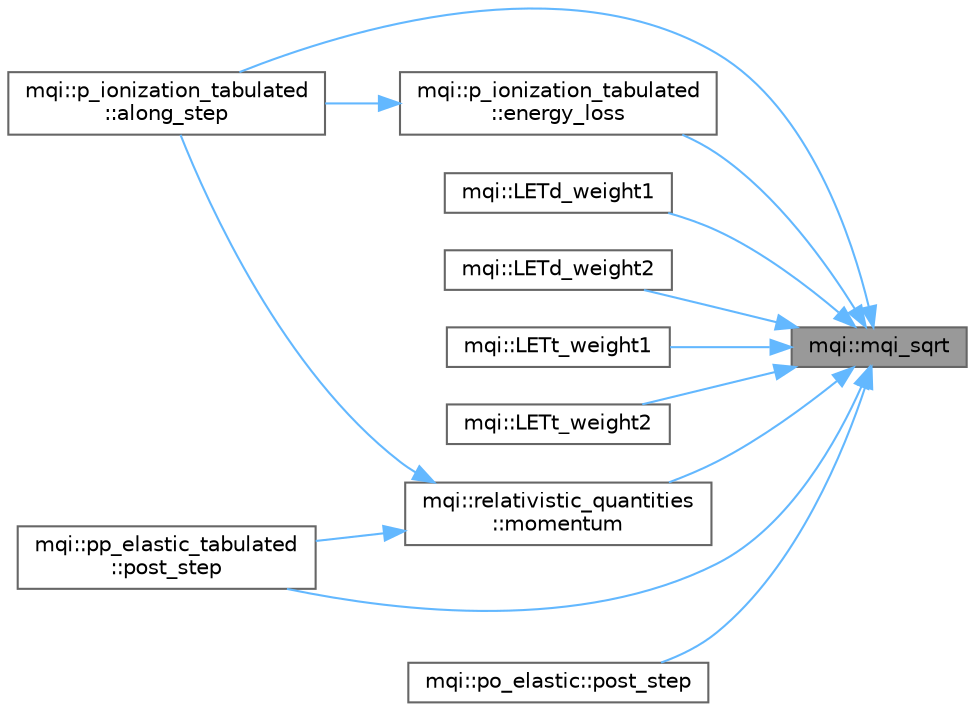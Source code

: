 digraph "mqi::mqi_sqrt"
{
 // LATEX_PDF_SIZE
  bgcolor="transparent";
  edge [fontname=Helvetica,fontsize=10,labelfontname=Helvetica,labelfontsize=10];
  node [fontname=Helvetica,fontsize=10,shape=box,height=0.2,width=0.4];
  rankdir="RL";
  Node1 [id="Node000001",label="mqi::mqi_sqrt",height=0.2,width=0.4,color="gray40", fillcolor="grey60", style="filled", fontcolor="black",tooltip="Calculates the square root. Wrapper for sqrt (double) or sqrtf (float)."];
  Node1 -> Node2 [id="edge1_Node000001_Node000002",dir="back",color="steelblue1",style="solid",tooltip=" "];
  Node2 [id="Node000002",label="mqi::p_ionization_tabulated\l::along_step",height=0.2,width=0.4,color="grey40", fillcolor="white", style="filled",URL="$classmqi_1_1p__ionization__tabulated.html#a6748a8fea3dd0f180b667eaf483a19f1",tooltip="Simulates continuous effects along a step (energy loss and scattering)."];
  Node1 -> Node3 [id="edge2_Node000001_Node000003",dir="back",color="steelblue1",style="solid",tooltip=" "];
  Node3 [id="Node000003",label="mqi::p_ionization_tabulated\l::energy_loss",height=0.2,width=0.4,color="grey40", fillcolor="white", style="filled",URL="$classmqi_1_1p__ionization__tabulated.html#aeea81516d96c3c9d28d1cb435d5af97e",tooltip="Calculates the energy loss over a given step length using a range-based approach."];
  Node3 -> Node2 [id="edge3_Node000003_Node000002",dir="back",color="steelblue1",style="solid",tooltip=" "];
  Node1 -> Node4 [id="edge4_Node000001_Node000004",dir="back",color="steelblue1",style="solid",tooltip=" "];
  Node4 [id="Node000004",label="mqi::LETd_weight1",height=0.2,width=0.4,color="grey40", fillcolor="white", style="filled",URL="$namespacemqi.html#ae858151943ab68a1eb190565ec2b8eaf",tooltip="Calculates the dose-weighted Linear Energy Transfer (LETd)."];
  Node1 -> Node5 [id="edge5_Node000001_Node000005",dir="back",color="steelblue1",style="solid",tooltip=" "];
  Node5 [id="Node000005",label="mqi::LETd_weight2",height=0.2,width=0.4,color="grey40", fillcolor="white", style="filled",URL="$namespacemqi.html#adb11cb7e0fdb741044138e93c9108f32",tooltip="Calculates the dose-weighted LET (LETd) with a different weighting."];
  Node1 -> Node6 [id="edge6_Node000001_Node000006",dir="back",color="steelblue1",style="solid",tooltip=" "];
  Node6 [id="Node000006",label="mqi::LETt_weight1",height=0.2,width=0.4,color="grey40", fillcolor="white", style="filled",URL="$namespacemqi.html#a7c8aba1d8937af44e8e2fb754888aa0a",tooltip="Calculates the track-weighted LET (LETt)."];
  Node1 -> Node7 [id="edge7_Node000001_Node000007",dir="back",color="steelblue1",style="solid",tooltip=" "];
  Node7 [id="Node000007",label="mqi::LETt_weight2",height=0.2,width=0.4,color="grey40", fillcolor="white", style="filled",URL="$namespacemqi.html#ae982ff6ec9ce570812a76e60fe9e2122",tooltip="Calculates the track-weighted LET (LETt) with a different weighting."];
  Node1 -> Node8 [id="edge8_Node000001_Node000008",dir="back",color="steelblue1",style="solid",tooltip=" "];
  Node8 [id="Node000008",label="mqi::relativistic_quantities\l::momentum",height=0.2,width=0.4,color="grey40", fillcolor="white", style="filled",URL="$classmqi_1_1relativistic__quantities.html#a82d23c0dd2ed93bf817ef027677d4f56",tooltip="Calculates the relativistic momentum of the particle."];
  Node8 -> Node2 [id="edge9_Node000008_Node000002",dir="back",color="steelblue1",style="solid",tooltip=" "];
  Node8 -> Node9 [id="edge10_Node000008_Node000009",dir="back",color="steelblue1",style="solid",tooltip=" "];
  Node9 [id="Node000009",label="mqi::pp_elastic_tabulated\l::post_step",height=0.2,width=0.4,color="grey40", fillcolor="white", style="filled",URL="$classmqi_1_1pp__elastic__tabulated.html#a0571b59ea2a1d58ea70415239f0e4e74",tooltip="Simulates the interaction after a transport step."];
  Node1 -> Node10 [id="edge11_Node000001_Node000010",dir="back",color="steelblue1",style="solid",tooltip=" "];
  Node10 [id="Node000010",label="mqi::po_elastic::post_step",height=0.2,width=0.4,color="grey40", fillcolor="white", style="filled",URL="$classmqi_1_1po__elastic.html#af9e3974c25f180218772d111779286e7",tooltip="Simulates the p-O elastic scattering event."];
  Node1 -> Node9 [id="edge12_Node000001_Node000009",dir="back",color="steelblue1",style="solid",tooltip=" "];
}
